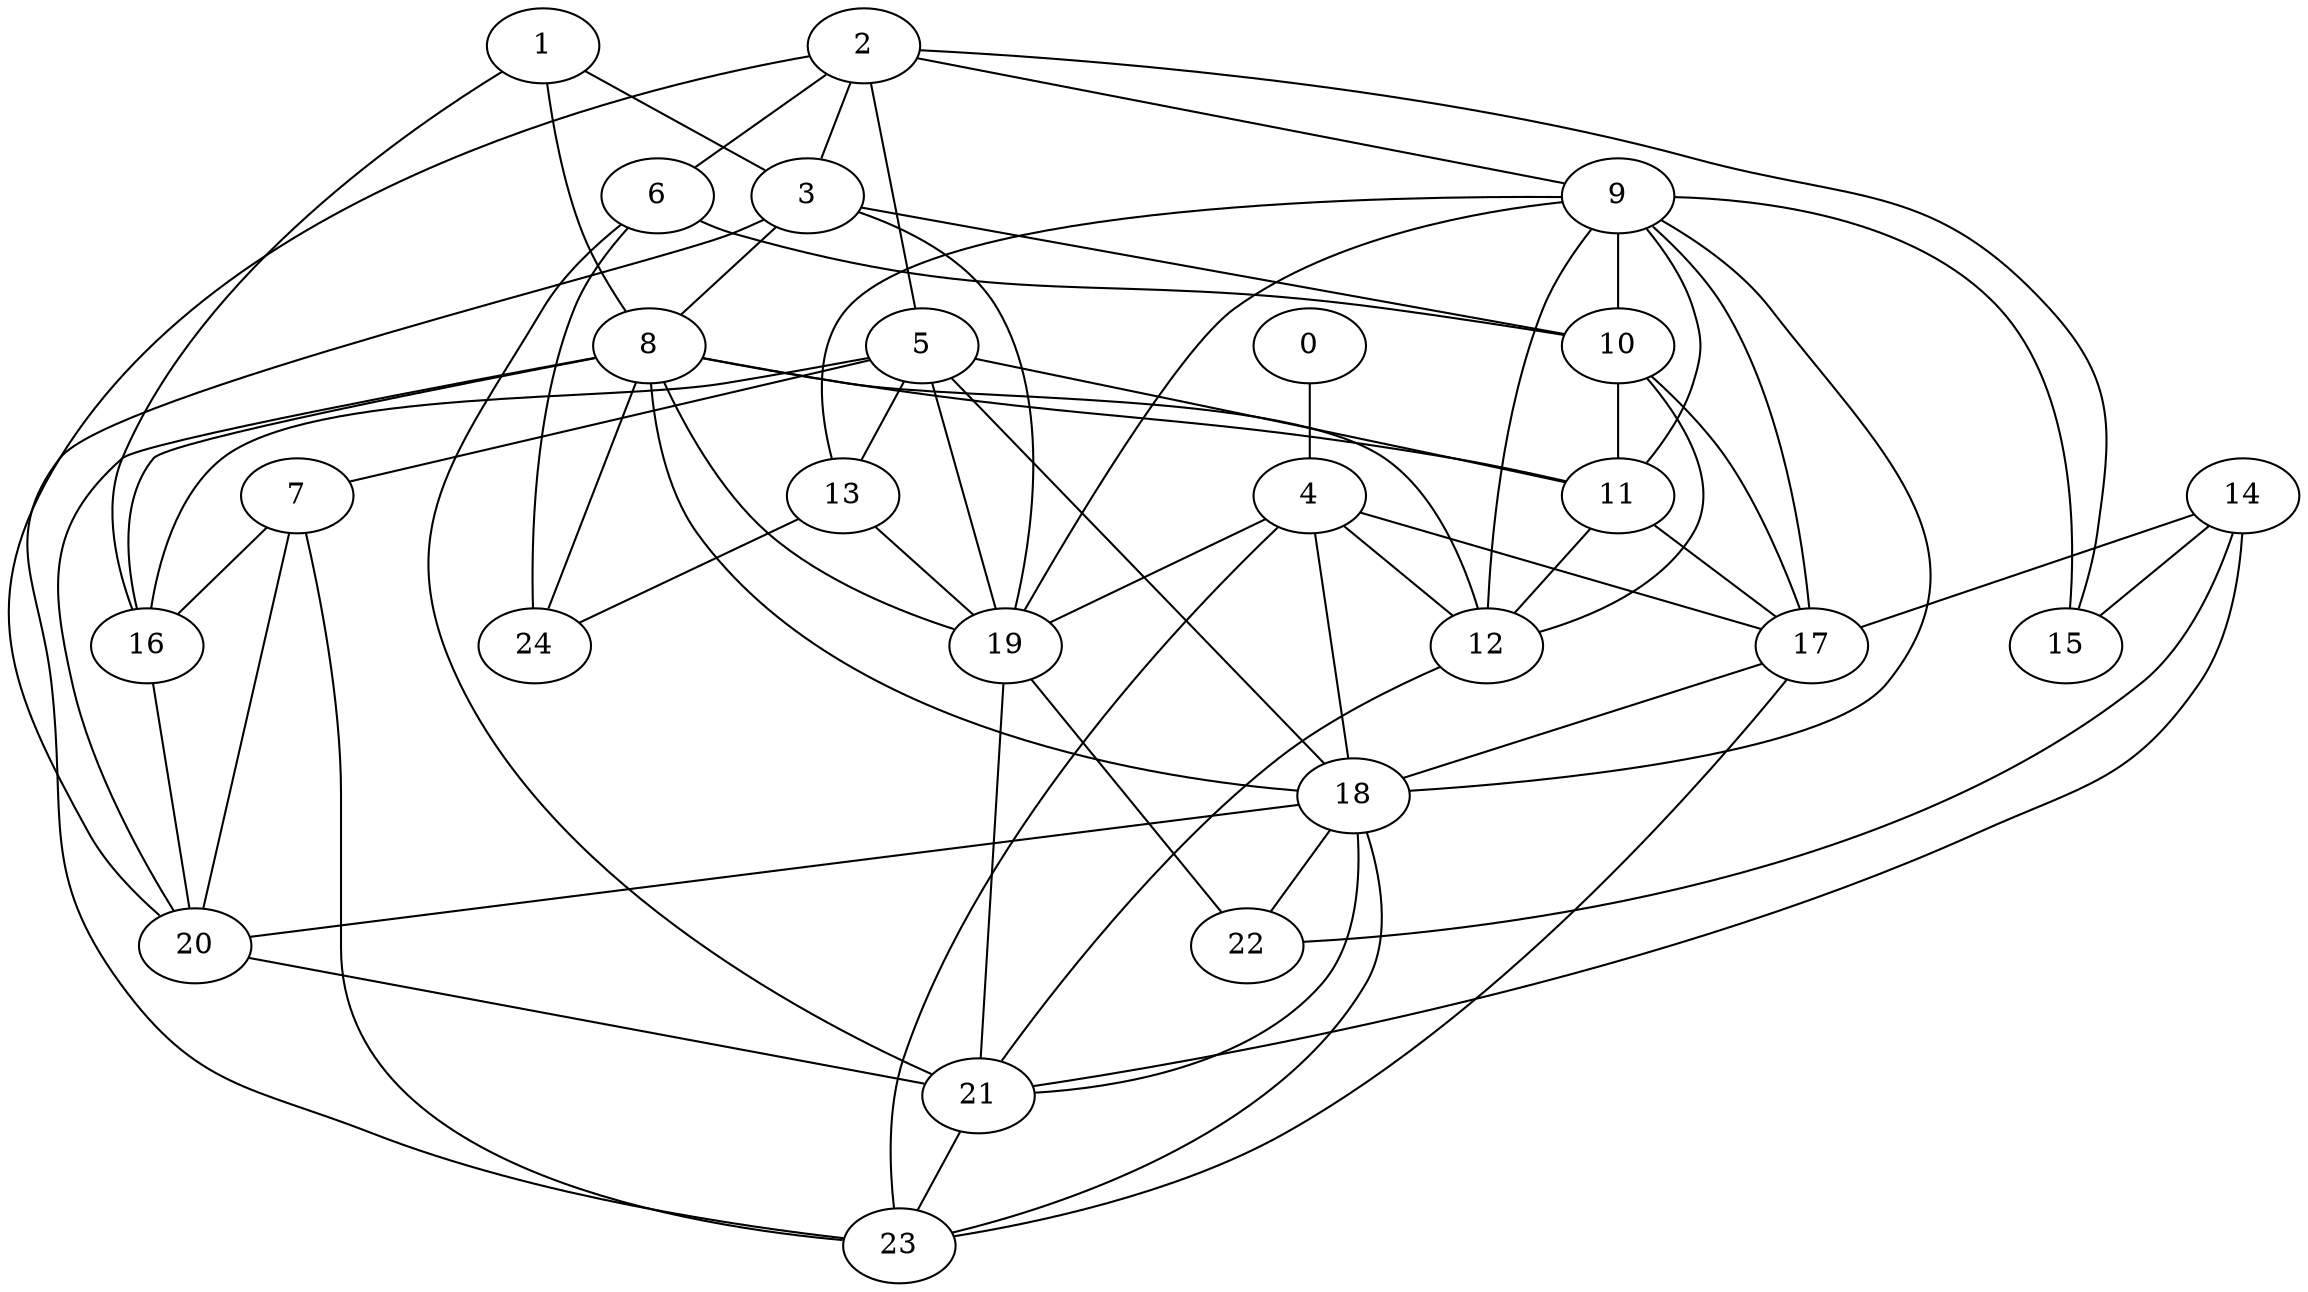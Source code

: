 strict graph "gnp_random_graph(25,0.25)" {
0;
1;
2;
3;
4;
5;
6;
7;
8;
9;
10;
11;
12;
13;
14;
15;
16;
17;
18;
19;
20;
21;
22;
23;
24;
0 -- 4  [is_available=True, prob="0.0216082438818"];
1 -- 8  [is_available=True, prob="0.556401625379"];
1 -- 16  [is_available=True, prob="0.961948956525"];
1 -- 3  [is_available=True, prob="0.859948283486"];
2 -- 3  [is_available=True, prob="1.0"];
2 -- 5  [is_available=True, prob="0.521523875572"];
2 -- 6  [is_available=True, prob="1.0"];
2 -- 9  [is_available=True, prob="0.408592614279"];
2 -- 15  [is_available=True, prob="1.0"];
2 -- 20  [is_available=True, prob="0.320784619951"];
3 -- 8  [is_available=True, prob="0.360740177786"];
3 -- 10  [is_available=True, prob="0.500604616194"];
3 -- 19  [is_available=True, prob="0.854074967948"];
3 -- 23  [is_available=True, prob="1.0"];
4 -- 12  [is_available=True, prob="1.0"];
4 -- 17  [is_available=True, prob="0.943585788694"];
4 -- 18  [is_available=True, prob="0.190773444692"];
4 -- 19  [is_available=True, prob="1.0"];
4 -- 23  [is_available=True, prob="0.19636357573"];
5 -- 7  [is_available=True, prob="1.0"];
5 -- 11  [is_available=True, prob="0.749794479983"];
5 -- 13  [is_available=True, prob="0.486189991126"];
5 -- 16  [is_available=True, prob="1.0"];
5 -- 18  [is_available=True, prob="0.896027406932"];
5 -- 19  [is_available=True, prob="0.461873525167"];
6 -- 24  [is_available=True, prob="1.0"];
6 -- 10  [is_available=True, prob="0.444494280622"];
6 -- 21  [is_available=True, prob="0.984886507318"];
7 -- 16  [is_available=True, prob="1.0"];
7 -- 20  [is_available=True, prob="0.330399286071"];
7 -- 23  [is_available=True, prob="0.132233894627"];
8 -- 11  [is_available=True, prob="0.113734522896"];
8 -- 12  [is_available=True, prob="0.610248046152"];
8 -- 16  [is_available=True, prob="0.43378208934"];
8 -- 18  [is_available=True, prob="0.658598618465"];
8 -- 19  [is_available=True, prob="0.604487300605"];
8 -- 20  [is_available=True, prob="1.0"];
8 -- 24  [is_available=True, prob="0.31437810941"];
9 -- 10  [is_available=True, prob="0.621861192941"];
9 -- 11  [is_available=True, prob="0.137772907754"];
9 -- 12  [is_available=True, prob="0.516609914726"];
9 -- 13  [is_available=True, prob="1.0"];
9 -- 15  [is_available=True, prob="0.932457990099"];
9 -- 17  [is_available=True, prob="0.768822143814"];
9 -- 18  [is_available=True, prob="0.471673726043"];
9 -- 19  [is_available=True, prob="1.0"];
10 -- 11  [is_available=True, prob="1.0"];
10 -- 12  [is_available=True, prob="0.487645200837"];
10 -- 17  [is_available=True, prob="1.0"];
11 -- 12  [is_available=True, prob="0.508313554526"];
11 -- 17  [is_available=True, prob="0.688561485761"];
12 -- 21  [is_available=True, prob="0.107381035529"];
13 -- 24  [is_available=True, prob="0.0952881408205"];
13 -- 19  [is_available=True, prob="1.0"];
14 -- 17  [is_available=True, prob="0.0868318233956"];
14 -- 21  [is_available=True, prob="0.847538067115"];
14 -- 22  [is_available=True, prob="0.958300901881"];
14 -- 15  [is_available=True, prob="0.707561160709"];
16 -- 20  [is_available=True, prob="0.959233356995"];
17 -- 18  [is_available=True, prob="1.0"];
17 -- 23  [is_available=True, prob="1.0"];
18 -- 20  [is_available=True, prob="0.470112462281"];
18 -- 21  [is_available=True, prob="1.0"];
18 -- 22  [is_available=True, prob="0.824332660604"];
18 -- 23  [is_available=True, prob="0.334150116957"];
19 -- 21  [is_available=True, prob="1.0"];
19 -- 22  [is_available=True, prob="0.586520126642"];
20 -- 21  [is_available=True, prob="1.0"];
21 -- 23  [is_available=True, prob="1.0"];
}
